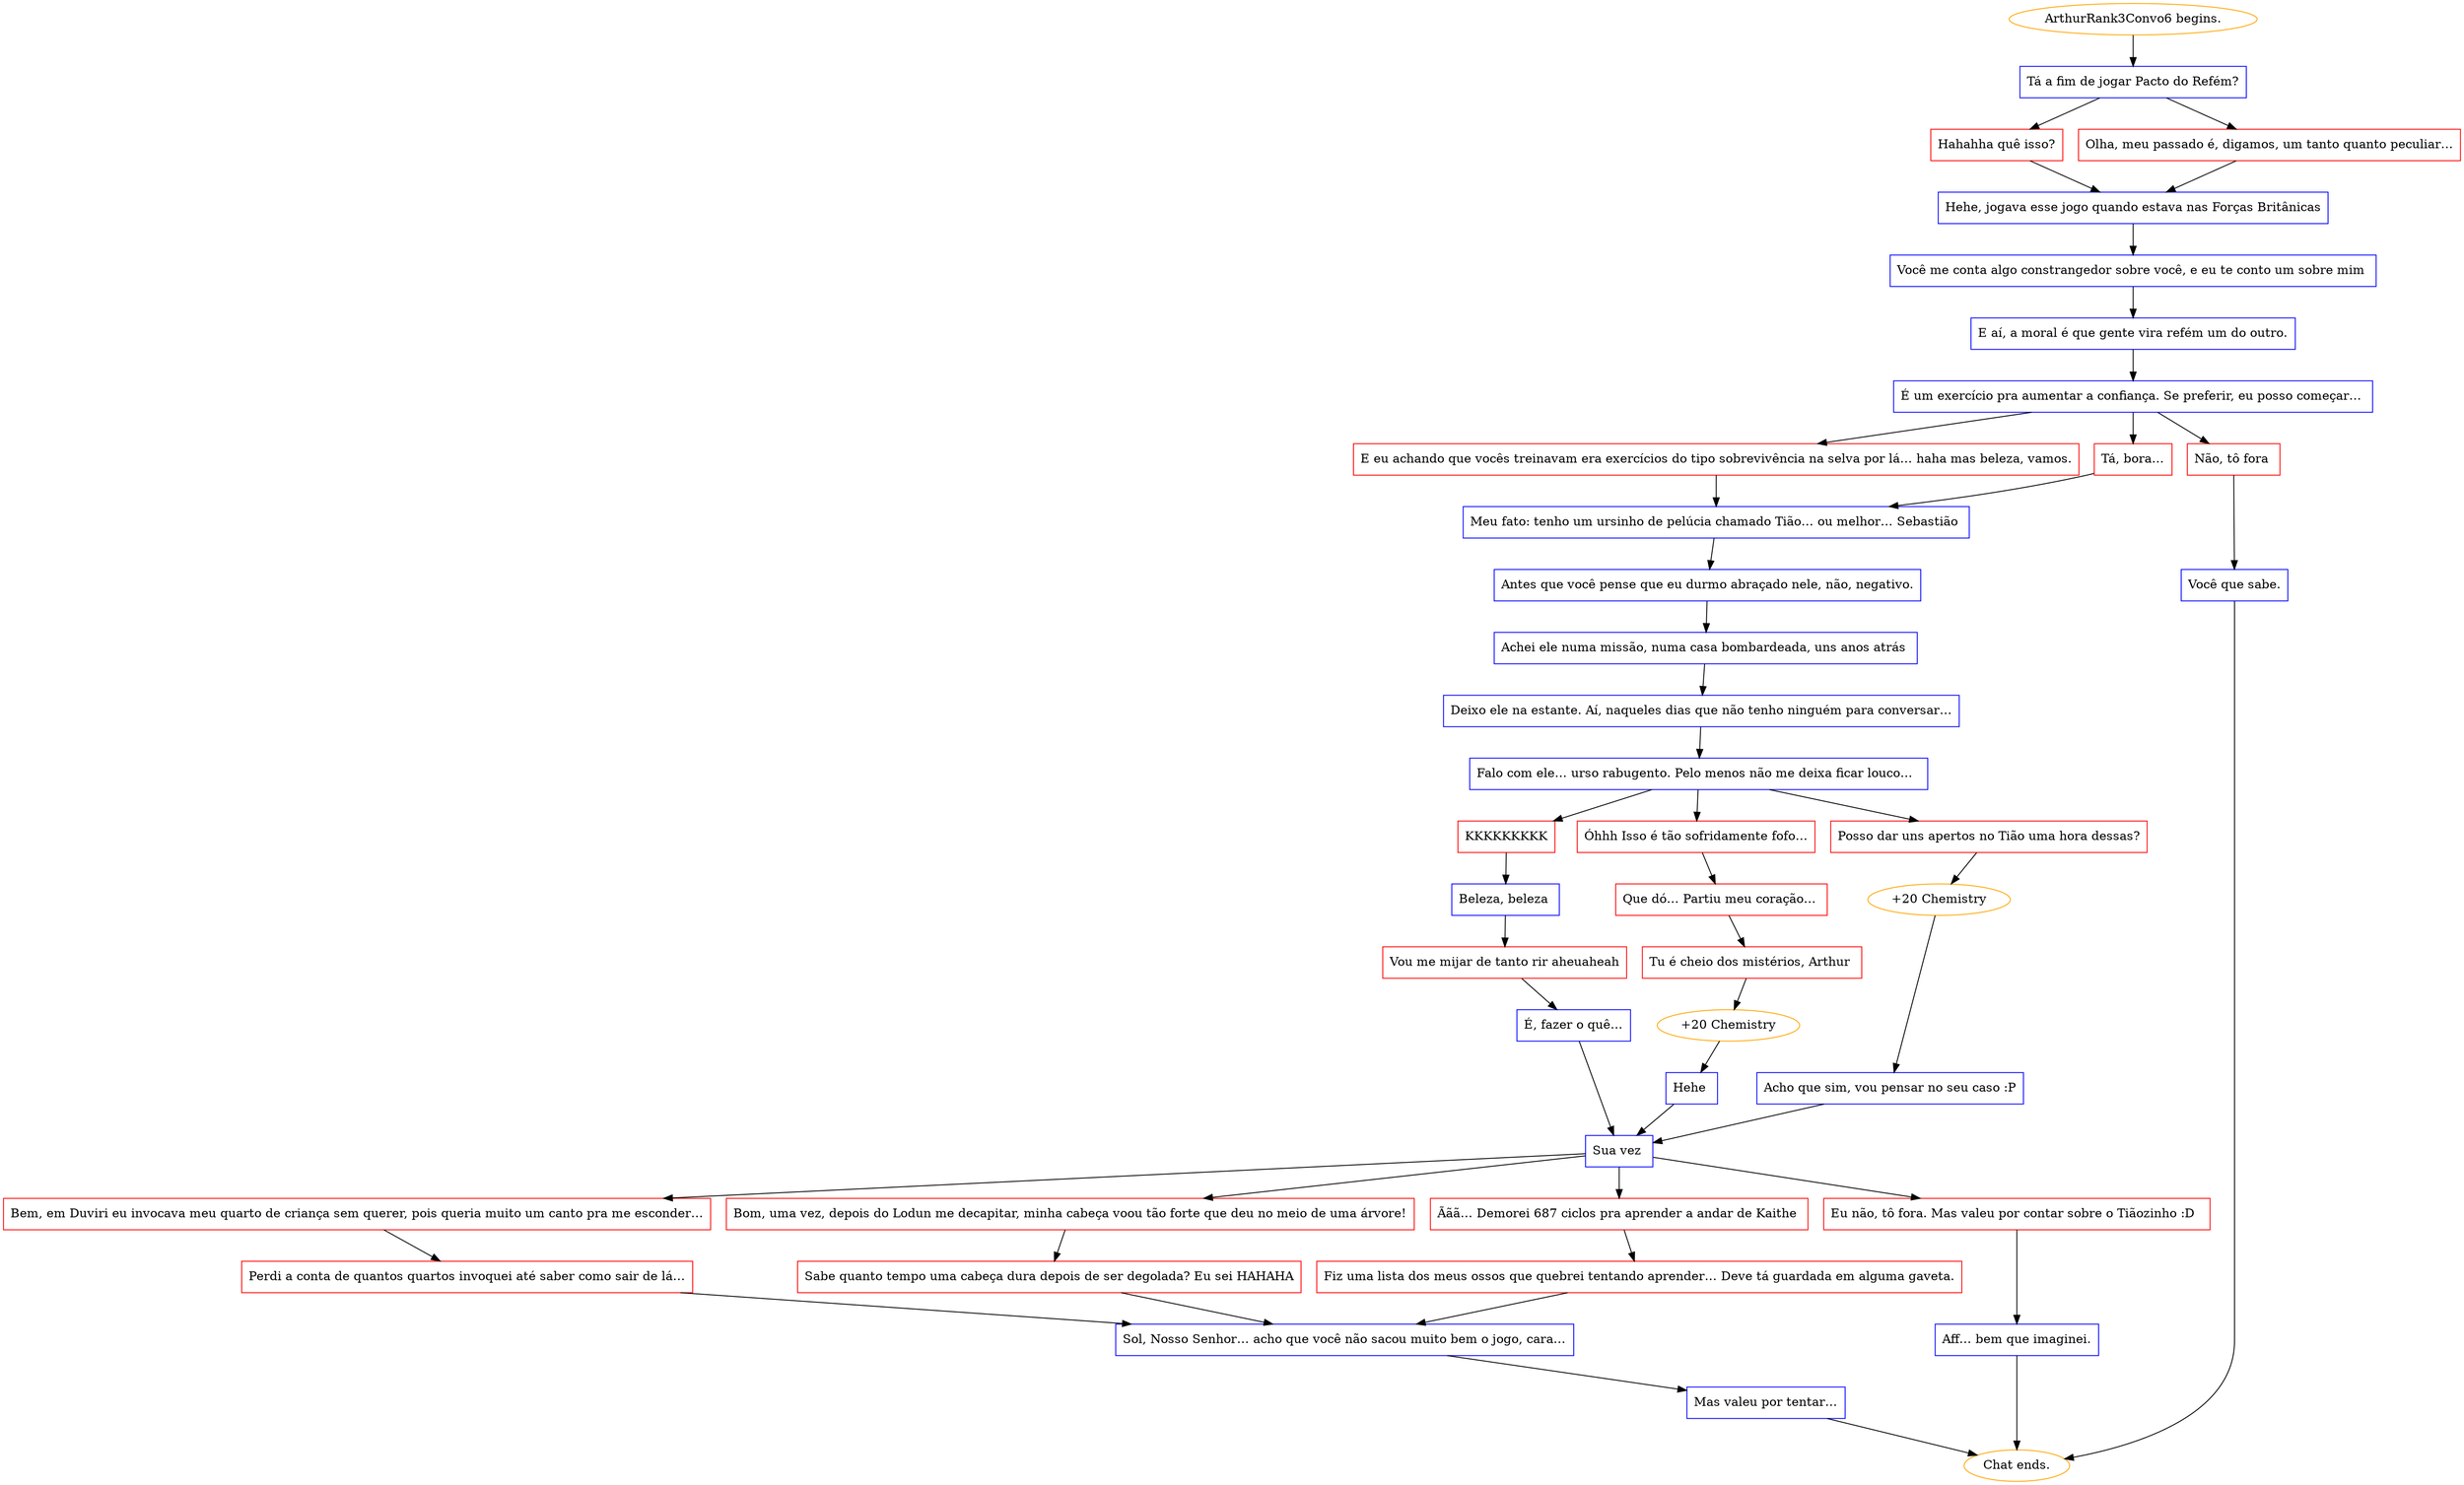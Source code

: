 digraph {
	"ArthurRank3Convo6 begins." [color=orange];
		"ArthurRank3Convo6 begins." -> j1704472368;
	j1704472368 [label="Tá a fim de jogar Pacto do Refém?",shape=box,color=blue];
		j1704472368 -> j2762228086;
		j1704472368 -> j2152904727;
	j2762228086 [label="Hahahha quê isso?",shape=box,color=red];
		j2762228086 -> j1363481822;
	j2152904727 [label="Olha, meu passado é, digamos, um tanto quanto peculiar…",shape=box,color=red];
		j2152904727 -> j1363481822;
	j1363481822 [label="Hehe, jogava esse jogo quando estava nas Forças Britânicas",shape=box,color=blue];
		j1363481822 -> j4067660338;
	j4067660338 [label="Você me conta algo constrangedor sobre você, e eu te conto um sobre mim ",shape=box,color=blue];
		j4067660338 -> j373799146;
	j373799146 [label="E aí, a moral é que gente vira refém um do outro.",shape=box,color=blue];
		j373799146 -> j259162468;
	j259162468 [label="É um exercício pra aumentar a confiança. Se preferir, eu posso começar… ",shape=box,color=blue];
		j259162468 -> j1677699048;
		j259162468 -> j3510643334;
		j259162468 -> j476829503;
	j1677699048 [label="E eu achando que vocês treinavam era exercícios do tipo sobrevivência na selva por lá… haha mas beleza, vamos.",shape=box,color=red];
		j1677699048 -> j2897637074;
	j3510643334 [label="Tá, bora…",shape=box,color=red];
		j3510643334 -> j2897637074;
	j476829503 [label="Não, tô fora ",shape=box,color=red];
		j476829503 -> j2600431387;
	j2897637074 [label="Meu fato: tenho um ursinho de pelúcia chamado Tião… ou melhor… Sebastião ",shape=box,color=blue];
		j2897637074 -> j2448895391;
	j2600431387 [label="Você que sabe.",shape=box,color=blue];
		j2600431387 -> "Chat ends.";
	j2448895391 [label="Antes que você pense que eu durmo abraçado nele, não, negativo.",shape=box,color=blue];
		j2448895391 -> j148612802;
	"Chat ends." [color=orange];
	j148612802 [label="Achei ele numa missão, numa casa bombardeada, uns anos atrás ",shape=box,color=blue];
		j148612802 -> j955056152;
	j955056152 [label="Deixo ele na estante. Aí, naqueles dias que não tenho ninguém para conversar…",shape=box,color=blue];
		j955056152 -> j1047635368;
	j1047635368 [label="Falo com ele… urso rabugento. Pelo menos não me deixa ficar louco…  ",shape=box,color=blue];
		j1047635368 -> j1851878421;
		j1047635368 -> j2814785021;
		j1047635368 -> j166499070;
	j1851878421 [label="KKKKKKKKK",shape=box,color=red];
		j1851878421 -> j3113621133;
	j2814785021 [label="Óhhh Isso é tão sofridamente fofo…",shape=box,color=red];
		j2814785021 -> j1733240742;
	j166499070 [label="Posso dar uns apertos no Tião uma hora dessas?",shape=box,color=red];
		j166499070 -> j2875815194;
	j3113621133 [label="Beleza, beleza ",shape=box,color=blue];
		j3113621133 -> j2533190365;
	j1733240742 [label="Que dó… Partiu meu coração… ",shape=box,color=red];
		j1733240742 -> j4019928002;
	j2875815194 [label="+20 Chemistry",color=orange];
		j2875815194 -> j3861293313;
	j2533190365 [label="Vou me mijar de tanto rir aheuaheah",shape=box,color=red];
		j2533190365 -> j154837377;
	j4019928002 [label="Tu é cheio dos mistérios, Arthur ",shape=box,color=red];
		j4019928002 -> j1879786070;
	j3861293313 [label="Acho que sim, vou pensar no seu caso :P",shape=box,color=blue];
		j3861293313 -> j2156568562;
	j154837377 [label="É, fazer o quê…",shape=box,color=blue];
		j154837377 -> j2156568562;
	j1879786070 [label="+20 Chemistry",color=orange];
		j1879786070 -> j3619268804;
	j2156568562 [label="Sua vez ",shape=box,color=blue];
		j2156568562 -> j3528471611;
		j2156568562 -> j4292846811;
		j2156568562 -> j3561567578;
		j2156568562 -> j2348497212;
	j3619268804 [label="Hehe ",shape=box,color=blue];
		j3619268804 -> j2156568562;
	j3528471611 [label="Bem, em Duviri eu invocava meu quarto de criança sem querer, pois queria muito um canto pra me esconder…",shape=box,color=red];
		j3528471611 -> j3549296817;
	j4292846811 [label="Bom, uma vez, depois do Lodun me decapitar, minha cabeça voou tão forte que deu no meio de uma árvore!",shape=box,color=red];
		j4292846811 -> j3192038770;
	j3561567578 [label="Ããã… Demorei 687 ciclos pra aprender a andar de Kaithe ",shape=box,color=red];
		j3561567578 -> j562302221;
	j2348497212 [label="Eu não, tô fora. Mas valeu por contar sobre o Tiãozinho :D  ",shape=box,color=red];
		j2348497212 -> j1949636645;
	j3549296817 [label="Perdi a conta de quantos quartos invoquei até saber como sair de lá…",shape=box,color=red];
		j3549296817 -> j3509039248;
	j3192038770 [label="Sabe quanto tempo uma cabeça dura depois de ser degolada? Eu sei HAHAHA",shape=box,color=red];
		j3192038770 -> j3509039248;
	j562302221 [label="Fiz uma lista dos meus ossos que quebrei tentando aprender… Deve tá guardada em alguma gaveta.",shape=box,color=red];
		j562302221 -> j3509039248;
	j1949636645 [label="Aff… bem que imaginei.",shape=box,color=blue];
		j1949636645 -> "Chat ends.";
	j3509039248 [label="Sol, Nosso Senhor… acho que você não sacou muito bem o jogo, cara…",shape=box,color=blue];
		j3509039248 -> j818861744;
	j818861744 [label="Mas valeu por tentar…",shape=box,color=blue];
		j818861744 -> "Chat ends.";
}